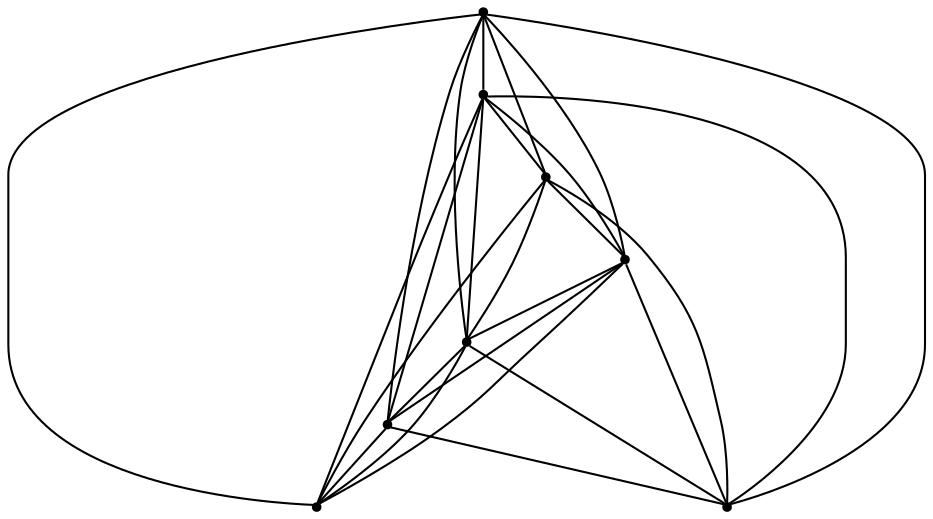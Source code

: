 graph {
  node [shape=point,comment="{\"directed\":false,\"doi\":\"10.1007/978-3-030-35802-0_20\",\"figure\":\"3 (3)\"}"]

  v0 [pos="372.98857865543454,504.9264812369279"]
  v1 [pos="372.98857865543454,701.9554494377028"]
  v2 [pos="347.25113479799927,636.2790843123523"]
  v3 [pos="347.25113479799927,570.6070431464116"]
  v4 [pos="278.45686052000394,570.6070431464116"]
  v5 [pos="253.28201518815087,701.9554494377028"]
  v6 [pos="278.45686052000394,636.2790843123523"]
  v7 [pos="253.28201518815087,504.9264812369279"]

  v0 -- v5 [id="-1",pos="372.98857865543454,504.9264812369279 386.29070334207665,715.7658260606879 386.29070334207665,715.7658260606879 386.29070334207665,715.7658260606879 253.28201518815087,701.9554494377028 253.28201518815087,701.9554494377028 253.28201518815087,701.9554494377028"]
  v1 -- v7 [id="-2",pos="372.98857865543454,701.9554494377028 233.98727032634505,729.7970425517663 233.98727032634505,729.7970425517663 233.98727032634505,729.7970425517663 253.28201518815087,504.9264812369279 253.28201518815087,504.9264812369279 253.28201518815087,504.9264812369279"]
  v7 -- v5 [id="-4",pos="253.28201518815087,504.9264812369279 253.28201518815087,701.9554494377028 253.28201518815087,701.9554494377028 253.28201518815087,701.9554494377028"]
  v7 -- v4 [id="-5",pos="253.28201518815087,504.9264812369279 278.45686052000394,570.6070431464116 278.45686052000394,570.6070431464116 278.45686052000394,570.6070431464116"]
  v5 -- v2 [id="-6",pos="253.28201518815087,701.9554494377028 347.25113479799927,636.2790843123523 347.25113479799927,636.2790843123523 347.25113479799927,636.2790843123523"]
  v5 -- v1 [id="-8",pos="253.28201518815087,701.9554494377028 372.98857865543454,701.9554494377028 372.98857865543454,701.9554494377028 372.98857865543454,701.9554494377028"]
  v7 -- v0 [id="-9",pos="253.28201518815087,504.9264812369279 372.98857865543454,504.9264812369279 372.98857865543454,504.9264812369279 372.98857865543454,504.9264812369279"]
  v6 -- v5 [id="-10",pos="278.45686052000394,636.2790843123523 253.28201518815087,701.9554494377028 253.28201518815087,701.9554494377028 253.28201518815087,701.9554494377028"]
  v4 -- v5 [id="-11",pos="278.45686052000394,570.6070431464116 253.28201518815087,701.9554494377028 253.28201518815087,701.9554494377028 253.28201518815087,701.9554494377028"]
  v6 -- v7 [id="-12",pos="278.45686052000394,636.2790843123523 253.28201518815087,504.9264812369279 253.28201518815087,504.9264812369279 253.28201518815087,504.9264812369279"]
  v4 -- v6 [id="-13",pos="278.45686052000394,570.6070431464116 278.45686052000394,636.2790843123523 278.45686052000394,636.2790843123523 278.45686052000394,636.2790843123523"]
  v6 -- v0 [id="-14",pos="278.45686052000394,636.2790843123523 372.98857865543454,504.9264812369279 372.98857865543454,504.9264812369279 372.98857865543454,504.9264812369279"]
  v4 -- v2 [id="-15",pos="278.45686052000394,570.6070431464116 347.25113479799927,636.2790843123523 347.25113479799927,636.2790843123523 347.25113479799927,636.2790843123523"]
  v6 -- v1 [id="-17",pos="278.45686052000394,636.2790843123523 372.98857865543454,701.9554494377028 372.98857865543454,701.9554494377028 372.98857865543454,701.9554494377028"]
  v6 -- v2 [id="-18",pos="278.45686052000394,636.2790843123523 347.25113479799927,636.2790843123523 347.25113479799927,636.2790843123523 347.25113479799927,636.2790843123523"]
  v3 -- v4 [id="-19",pos="347.25113479799927,570.6070431464116 278.45686052000394,570.6070431464116 278.45686052000394,570.6070431464116 278.45686052000394,570.6070431464116"]
  v3 -- v7 [id="-20",pos="347.25113479799927,570.6070431464116 253.28201518815087,504.9264812369279 253.28201518815087,504.9264812369279 253.28201518815087,504.9264812369279"]
  v3 -- v6 [id="-21",pos="347.25113479799927,570.6070431464116 278.45686052000394,636.2790843123523 278.45686052000394,636.2790843123523 278.45686052000394,636.2790843123523"]
  v3 -- v5 [id="-22",pos="347.25113479799927,570.6070431464116 253.28201518815087,701.9554494377028 253.28201518815087,701.9554494377028 253.28201518815087,701.9554494377028"]
  v3 -- v2 [id="-23",pos="347.25113479799927,570.6070431464116 347.25113479799927,636.2790843123523 347.25113479799927,636.2790843123523 347.25113479799927,636.2790843123523"]
  v0 -- v4 [id="-24",pos="372.98857865543454,504.9264812369279 278.45686052000394,570.6070431464116 278.45686052000394,570.6070431464116 278.45686052000394,570.6070431464116"]
  v1 -- v2 [id="-25",pos="372.98857865543454,701.9554494377028 347.25113479799927,636.2790843123523 347.25113479799927,636.2790843123523 347.25113479799927,636.2790843123523"]
  v0 -- v3 [id="-26",pos="372.98857865543454,504.9264812369279 347.25113479799927,570.6070431464116 347.25113479799927,570.6070431464116 347.25113479799927,570.6070431464116"]
  v1 -- v3 [id="-27",pos="372.98857865543454,701.9554494377028 347.25113479799927,570.6070431464116 347.25113479799927,570.6070431464116 347.25113479799927,570.6070431464116"]
  v0 -- v2 [id="-28",pos="372.98857865543454,504.9264812369279 347.25113479799927,636.2790843123523 347.25113479799927,636.2790843123523 347.25113479799927,636.2790843123523"]
  v1 -- v0 [id="-29",pos="372.98857865543454,701.9554494377028 372.98857865543454,504.9264812369279 372.98857865543454,504.9264812369279 372.98857865543454,504.9264812369279"]
}